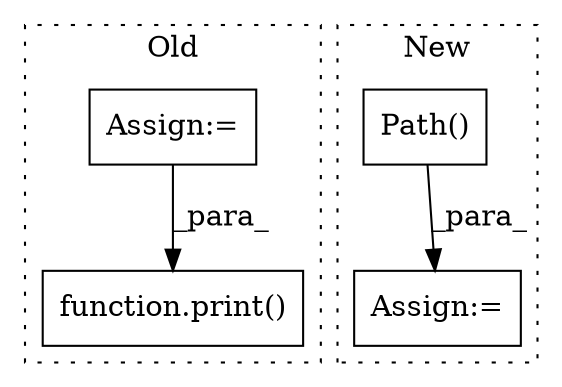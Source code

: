 digraph G {
subgraph cluster0 {
1 [label="function.print()" a="75" s="5625,5665" l="6,1" shape="box"];
4 [label="Assign:=" a="68" s="5498" l="3" shape="box"];
label = "Old";
style="dotted";
}
subgraph cluster1 {
2 [label="Path()" a="75" s="4163,4184" l="13,1" shape="box"];
3 [label="Assign:=" a="68" s="4345" l="3" shape="box"];
label = "New";
style="dotted";
}
2 -> 3 [label="_para_"];
4 -> 1 [label="_para_"];
}